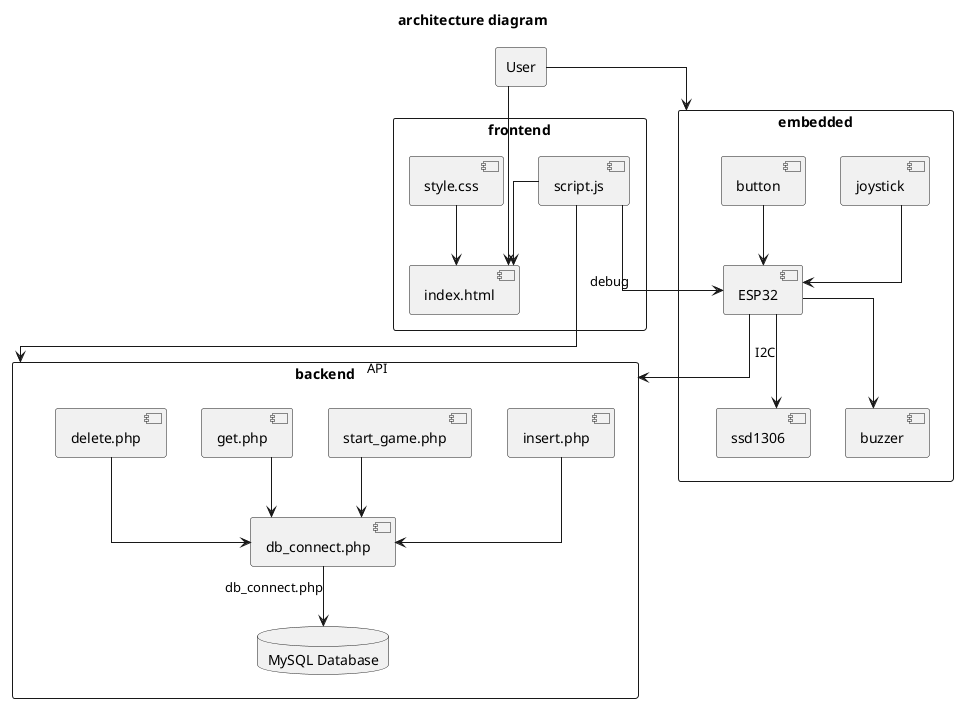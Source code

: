 @startuml
title architecture diagram

skinparam linetype ortho

rectangle "User" as User

rectangle "frontend" as Browser {
  component "index.html" as index
  component "script.js" as script
  component "style.css" as style
}

rectangle "backend" as backend {
  component "insert.php" as insert
  component "start_game.php" as start
  component "get.php" as get
  component "delete.php" as delete
  component "db_connect.php" as dbconn
  database "MySQL Database" as DB
}

rectangle "embedded" as embedded{
    component "ssd1306" as oled 
    component "joystick" as joystick
    component "button" as bttn 
    component "buzzer" as bzzr
    component "ESP32" as ESP32
}

User --> embedded
User --> index
dbconn --> DB : db_connect.php
ESP32 --> backend : API
script --> ESP32 : debug
delete --> dbconn
get --> dbconn
insert --> dbconn
start --> dbconn
ESP32 --> oled : I2C
joystick --> ESP32
ESP32 --> bzzr
bttn --> ESP32
style --> index
script --> index
script --> backend


@enduml

